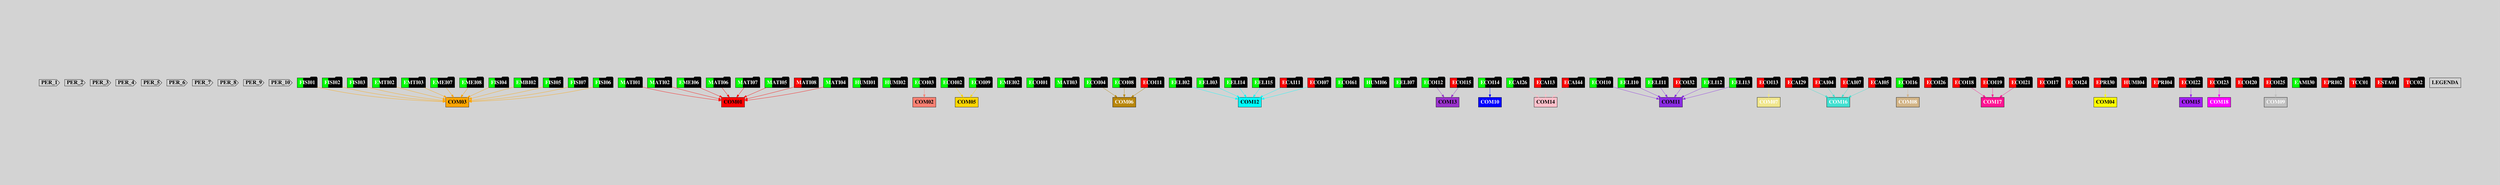 digraph {
graph [pad="2,4" bgcolor=lightgray]
node [style=filled shape=cds fontsize=20.0 fontname="times bold"]
PER_1 [fillcolor="#d3d3d3" fontcolor="black" pos="0,18!"]
PER_2 [fillcolor="#d3d3d3" fontcolor="black" pos="2,18!"]
PER_3 [fillcolor="#d3d3d3" fontcolor="black" pos="4,18!"]
PER_4 [fillcolor="#d3d3d3" fontcolor="black" pos="6,18!"]
PER_5 [fillcolor="#d3d3d3" fontcolor="black" pos="8,18!"]
PER_6 [fillcolor="#d3d3d3" fontcolor="black" pos="10,18!"]
PER_7 [fillcolor="#d3d3d3" fontcolor="black" pos="12,18!"]
PER_8 [fillcolor="#d3d3d3" fontcolor="black" pos="14,18!"]
PER_9 [fillcolor="#d3d3d3" fontcolor="black" pos="16,18!"]
PER_10 [fillcolor="#d3d3d3" fontcolor="black" pos="18,18!"]
node [style=filled shape=folder fontsize=20.0 fontname="times bold"]
FISI01 [fillcolor="green;0.3:white "fontcolor="white"pos="0,0!"]
MATI01 [fillcolor="green;0.3:white "fontcolor="white"pos="0,2!"]
MATI02 [fillcolor="green;0.3:white "fontcolor="white"pos="0,4!"]
HUMI01 [fillcolor="green;0.3:white "fontcolor="white"pos="0,6!"]
HUMI02 [fillcolor="green;0.3:white "fontcolor="white"pos="0,8!"]
ECOI03 [fillcolor="green;0.3:white "fontcolor="white"pos="0,10!"]
ECOI02 [fillcolor="green;0.3:white "fontcolor="white"pos="0,12!"]
EMEI02 [fillcolor="green;0.3:white "fontcolor="white"pos="0,14!"]
ECOI01 [fillcolor="green;0.3:white "fontcolor="white"pos="0,16!"]
FISI02 [fillcolor="green;0.3:white "fontcolor="white"pos="2,0!"]
FISI03 [fillcolor="green;0.3:white "fontcolor="white"pos="2,2!"]
EMEI06 [fillcolor="green;0.3:white "fontcolor="white"pos="2,4!"]
MATI03 [fillcolor="green;0.3:white "fontcolor="white"pos="2,6!"]
ECOI04 [fillcolor="green;0.3:white "fontcolor="white"pos="2,8!"]
EMTI02 [fillcolor="green;0.3:white "fontcolor="white"pos="2,10!"]
EMTI03 [fillcolor="green;0.3:white "fontcolor="white"pos="2,12!"]
EELI02 [fillcolor="green;0.3:white "fontcolor="white"pos="2,14!"]
EELI03 [fillcolor="green;0.3:white "fontcolor="white"pos="2,16!"]
MATI06 [fillcolor="green;0.3:white "fontcolor="white"pos="4,0!"]
MATI07 [fillcolor="green;0.3:white "fontcolor="white"pos="4,2!"]
ECOI61 [fillcolor="green;0.3:white "fontcolor="white"pos="4,4!"]
HUMI06 [fillcolor="green;0.3:white "fontcolor="white"pos="4,6!"]
ECOI08 [fillcolor="green;0.3:white "fontcolor="white"pos="4,8!"]
EMEI07 [fillcolor="green;0.3:white "fontcolor="white"pos="4,10!"]
EMEI08 [fillcolor="green;0.3:white "fontcolor="white"pos="4,12!"]
FISI04 [fillcolor="green;0.3:white "fontcolor="white"pos="4,14!"]
EMBI02 [fillcolor="green;0.3:white "fontcolor="white"pos="4,16!"]
MATI05 [fillcolor="green;0.3:white "fontcolor="white"pos="6,0!"]
MATI08 [fillcolor="red;0.3:white "fontcolor="white"pos="6,2!"]
MATI04 [fillcolor="green;0.3:white "fontcolor="white"pos="6,4!"]
ECOI09 [fillcolor="green;0.3:white "fontcolor="white"pos="6,6!"]
FISI05 [fillcolor="green;0.3:white "fontcolor="white"pos="6,8!"]
FISI07 [fillcolor="green;0.3:white "fontcolor="white"pos="6,10!"]
EELI07 [fillcolor="green;0.3:white "fontcolor="white"pos="6,12!"]
ECOI11 [fillcolor="red;0.3:white "fontcolor="white"pos="8,0!"]
ECOI12 [fillcolor="green;0.3:white "fontcolor="white"pos="8,2!"]
ECOI14 [fillcolor="green;0.3:white "fontcolor="white"pos="8,4!"]
ECAI26 [fillcolor="green;0.3:white "fontcolor="white"pos="8,6!"]
ECOI10 [fillcolor="green;0.3:white "fontcolor="white"pos="8,8!"]
EELI10 [fillcolor="green;0.3:white "fontcolor="white"pos="8,10!"]
EELI11 [fillcolor="green;0.3:white "fontcolor="white"pos="8,12!"]
FISI06 [fillcolor="green;0.3:white "fontcolor="white"pos="8,14!"]
ECOI32 [fillcolor="red;0.3:white "fontcolor="white"pos="10,0!"]
ECOI13 [fillcolor="red;0.3:white "fontcolor="white"pos="10,2!"]
EELI14 [fillcolor="green;0.3:white "fontcolor="white"pos="10,4!"]
EELI15 [fillcolor="green;0.3:white "fontcolor="white"pos="10,6!"]
ECOI15 [fillcolor="red;0.3:white "fontcolor="white"pos="10,8!"]
ECAI29 [fillcolor="red;0.3:white "fontcolor="white"pos="10,10!"]
EELI12 [fillcolor="green;0.3:white "fontcolor="white"pos="10,12!"]
ECOI16 [fillcolor="green;0.3:white "fontcolor="white"pos="10,14!"]
EELI13 [fillcolor="green;0.3:white "fontcolor="white"pos="10,16!"]
ECOI26 [fillcolor="red;0.3:white "fontcolor="white"pos="12,0!"]
ECAI11 [fillcolor="red;0.3:white "fontcolor="white"pos="12,2!"]
ECAI04 [fillcolor="red;0.3:white "fontcolor="white"pos="12,4!"]
ECAI13 [fillcolor="red;0.3:white "fontcolor="white"pos="12,6!"]
ECAI44 [fillcolor="red;0.3:white "fontcolor="white"pos="12,8!"]
ECOI18 [fillcolor="red;0.3:white "fontcolor="white"pos="12,10!"]
ECOI19 [fillcolor="red;0.3:white "fontcolor="white"pos="12,12!"]
ECOI17 [fillcolor="red;0.3:white "fontcolor="white"pos="12,14!"]
ECOI24 [fillcolor="red;0.3:white "fontcolor="white"pos="14,0!"]
EPRI30 [fillcolor="red;0.3:white "fontcolor="white"pos="14,2!"]
ECOI07 [fillcolor="red;0.3:white "fontcolor="white"pos="14,4!"]
ECAI07 [fillcolor="red;0.3:white "fontcolor="white"pos="14,6!"]
ECAI05 [fillcolor="red;0.3:white "fontcolor="white"pos="14,8!"]
ECOI21 [fillcolor="red;0.3:white "fontcolor="white"pos="14,10!"]
HUMI04 [fillcolor="red;0.3:white "fontcolor="white"pos="16,0!"]
EPRI04 [fillcolor="red;0.3:white "fontcolor="white"pos="16,2!"]
ECOI22 [fillcolor="red;0.3:white "fontcolor="white"pos="16,4!"]
ECOI23 [fillcolor="red;0.3:white "fontcolor="white"pos="16,6!"]
ECOI20 [fillcolor="red;0.3:white "fontcolor="white"pos="16,8!"]
ECOI25 [fillcolor="red;0.3:white "fontcolor="white"pos="16,10!"]
EAMI30 [fillcolor="green;0.3:white "fontcolor="white"pos="16,12!"]
EPRI02 [fillcolor="red;0.3:white "fontcolor="white"pos="16,14!"]
TCC01 [fillcolor="red;0.3:white "fontcolor="white"pos="16,16!"]
ESTA01 [fillcolor="red;0.3:white "fontcolor="white"pos="18,0!"]
TCC02 [fillcolor="red;0.3:white "fontcolor="white"pos="18,2!"]
node [style=filled shape=box fontsize=20.0 fontname="times bold"]
COM01 [fillcolor="#ff0000" fontcolor="Black" pos="22,0!"]
COM02 [fillcolor="#fa8072" fontcolor="Black" pos="22,2!"]
COM03 [fillcolor="#ffa500" fontcolor="Black" pos="22,4!"]
COM04 [fillcolor="#ffff00" fontcolor="Black" pos="22,6!"]
COM05 [fillcolor="#ffd700" fontcolor="Black" pos="22,8!"]
COM06 [fillcolor="#b8860b" fontcolor="White" pos="22,10!"]
COM07 [fillcolor="#f0e68c" fontcolor="White" pos="22,12!"]
COM08 [fillcolor="#d2b486" fontcolor="White" pos="22,14!"]
COM09 [fillcolor="#c0c0c0" fontcolor="White" pos="22,16!"]
COM10 [fillcolor="#0000ff" fontcolor="White" pos="24,0!"]
COM11 [fillcolor="#8a2be2" fontcolor="Black" pos="24,2!"]
COM12 [fillcolor="#00ffff" fontcolor="Black" pos="24,4!"]
COM13 [fillcolor="#9932cc" fontcolor="Black" pos="24,6!"]
COM14 [fillcolor="#ffc0cb" fontcolor="Black" pos="24,8!"]
COM15 [fillcolor="#a020f0" fontcolor="Black" pos="24,10!"]
COM16 [fillcolor="#40e0d0" fontcolor="White" pos="24,12!"]
COM17 [fillcolor="#ff1493" fontcolor="White" pos="24,14!"]
COM18 [fillcolor="#ff00ff" fontcolor="White" pos="24,16!"]
node [style=filled shape=box fontsize=20.0 fontname="times bold"]
LEGENDA [fillcolor="#d3d3d3" fontcolor="black" pos="22,18!"]
 edge [style="", weight=10,color=orange, len=.4]
FISI01 -> COM03
 edge [style="", weight=10,color=Red, len=.4]
MATI01 -> COM01
 edge [style="", weight=10,color=Red, len=.4]
MATI02 -> COM01
 edge [style="", weight=10,color=Salmon, len=.4]
ECOI03 -> COM02
 edge [style="", weight=10,color=gold, len=.4]
ECOI02 -> COM05
 edge [style="", weight=10,color=orange, len=.4]
FISI02 -> COM03
 edge [style="", weight=10,color=orange, len=.4]
FISI03 -> COM03
 edge [style="", weight=10,color=Red, len=.4]
EMEI06 -> COM01
 edge [style="", weight=10,color=darkgoldenrod, len=.4]
ECOI04 -> COM06
 edge [style="", weight=10,color=orange, len=.4]
EMTI02 -> COM03
 edge [style="", weight=10,color=orange, len=.4]
EMTI03 -> COM03
 edge [style="", weight=10,color=cyan, len=.4]
EELI02 -> COM12
 edge [style="", weight=10,color=cyan, len=.4]
EELI03 -> COM12
 edge [style="", weight=10,color=Red, len=.4]
MATI06 -> COM01
 edge [style="", weight=10,color=Red, len=.4]
MATI07 -> COM01
 edge [style="", weight=10,color=darkgoldenrod, len=.4]
ECOI08 -> COM06
 edge [style="", weight=10,color=orange, len=.4]
EMEI07 -> COM03
 edge [style="", weight=10,color=orange, len=.4]
EMEI08 -> COM03
 edge [style="", weight=10,color=orange, len=.4]
FISI04 -> COM03
 edge [style="", weight=10,color=orange, len=.4]
EMBI02 -> COM03
 edge [style="", weight=10,color=Red, len=.4]
MATI05 -> COM01
 edge [style="", weight=10,color=Red, len=.4]
MATI08 -> COM01
 edge [style="", weight=10,color=Red, len=.4]
MATI04 -> COM01
 edge [style="", weight=10,color=gold, len=.4]
ECOI09 -> COM05
 edge [style="", weight=10,color=orange, len=.4]
FISI05 -> COM03
 edge [style="", weight=10,color=orange, len=.4]
FISI07 -> COM03
 edge [style="", weight=10,color=darkgoldenrod, len=.4]
ECOI11 -> COM06
 edge [style="", weight=10,color=darkorchid, len=.4]
ECOI12 -> COM13
 edge [style="", weight=10,color=blue, len=.4]
ECOI14 -> COM10
 edge [style="", weight=10,color=pink, len=.4]
ECAI26 -> COM14
 edge [style="", weight=10,color=blueviolet, len=.4]
ECOI10 -> COM11
 edge [style="", weight=10,color=blueviolet, len=.4]
EELI10 -> COM11
 edge [style="", weight=10,color=blueviolet, len=.4]
EELI11 -> COM11
 edge [style="", weight=10,color=orange, len=.4]
FISI06 -> COM03
 edge [style="", weight=10,color=blueviolet, len=.4]
ECOI32 -> COM11
 edge [style="", weight=10,color=khaki, len=.4]
ECOI13 -> COM07
 edge [style="", weight=10,color=cyan, len=.4]
EELI14 -> COM12
 edge [style="", weight=10,color=cyan, len=.4]
EELI15 -> COM12
 edge [style="", weight=10,color=darkorchid, len=.4]
ECOI15 -> COM13
 edge [style="", weight=10,color=turquoise, len=.4]
ECAI29 -> COM16
 edge [style="", weight=10,color=blueviolet, len=.4]
EELI12 -> COM11
 edge [style="", weight=10,color=tan, len=.4]
ECOI16 -> COM08
 edge [style="", weight=10,color=blueviolet, len=.4]
EELI13 -> COM11
 edge [style="", weight=10,color=cyan, len=.4]
ECAI11 -> COM12
 edge [style="", weight=10,color=turquoise, len=.4]
ECAI04 -> COM16
 edge [style="", weight=10,color=pink, len=.4]
ECAI13 -> COM14
 edge [style="", weight=10,color=pink, len=.4]
ECAI44 -> COM14
 edge [style="", weight=10,color=deeppink, len=.4]
ECOI18 -> COM17
 edge [style="", weight=10,color=deeppink, len=.4]
ECOI19 -> COM17
 edge [style="", weight=10,color=yellow, len=.4]
EPRI30 -> COM04
 edge [style="", weight=10,color=cyan, len=.4]
ECOI07 -> COM12
 edge [style="", weight=10,color=turquoise, len=.4]
ECAI07 -> COM16
 edge [style="", weight=10,color=turquoise, len=.4]
ECAI05 -> COM16
 edge [style="", weight=10,color=deeppink, len=.4]
ECOI21 -> COM17
 edge [style="", weight=10,color=purple, len=.4]
ECOI22 -> COM15
 edge [style="", weight=10,color=magenta, len=.4]
ECOI23 -> COM18
 edge [style="", weight=10,color=grey, len=.4]
ECOI25 -> COM09
}
